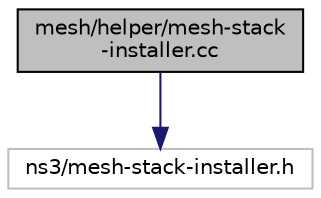 digraph "mesh/helper/mesh-stack-installer.cc"
{
  edge [fontname="Helvetica",fontsize="10",labelfontname="Helvetica",labelfontsize="10"];
  node [fontname="Helvetica",fontsize="10",shape=record];
  Node1 [label="mesh/helper/mesh-stack\l-installer.cc",height=0.2,width=0.4,color="black", fillcolor="grey75", style="filled", fontcolor="black"];
  Node1 -> Node2 [color="midnightblue",fontsize="10",style="solid"];
  Node2 [label="ns3/mesh-stack-installer.h",height=0.2,width=0.4,color="grey75", fillcolor="white", style="filled"];
}
